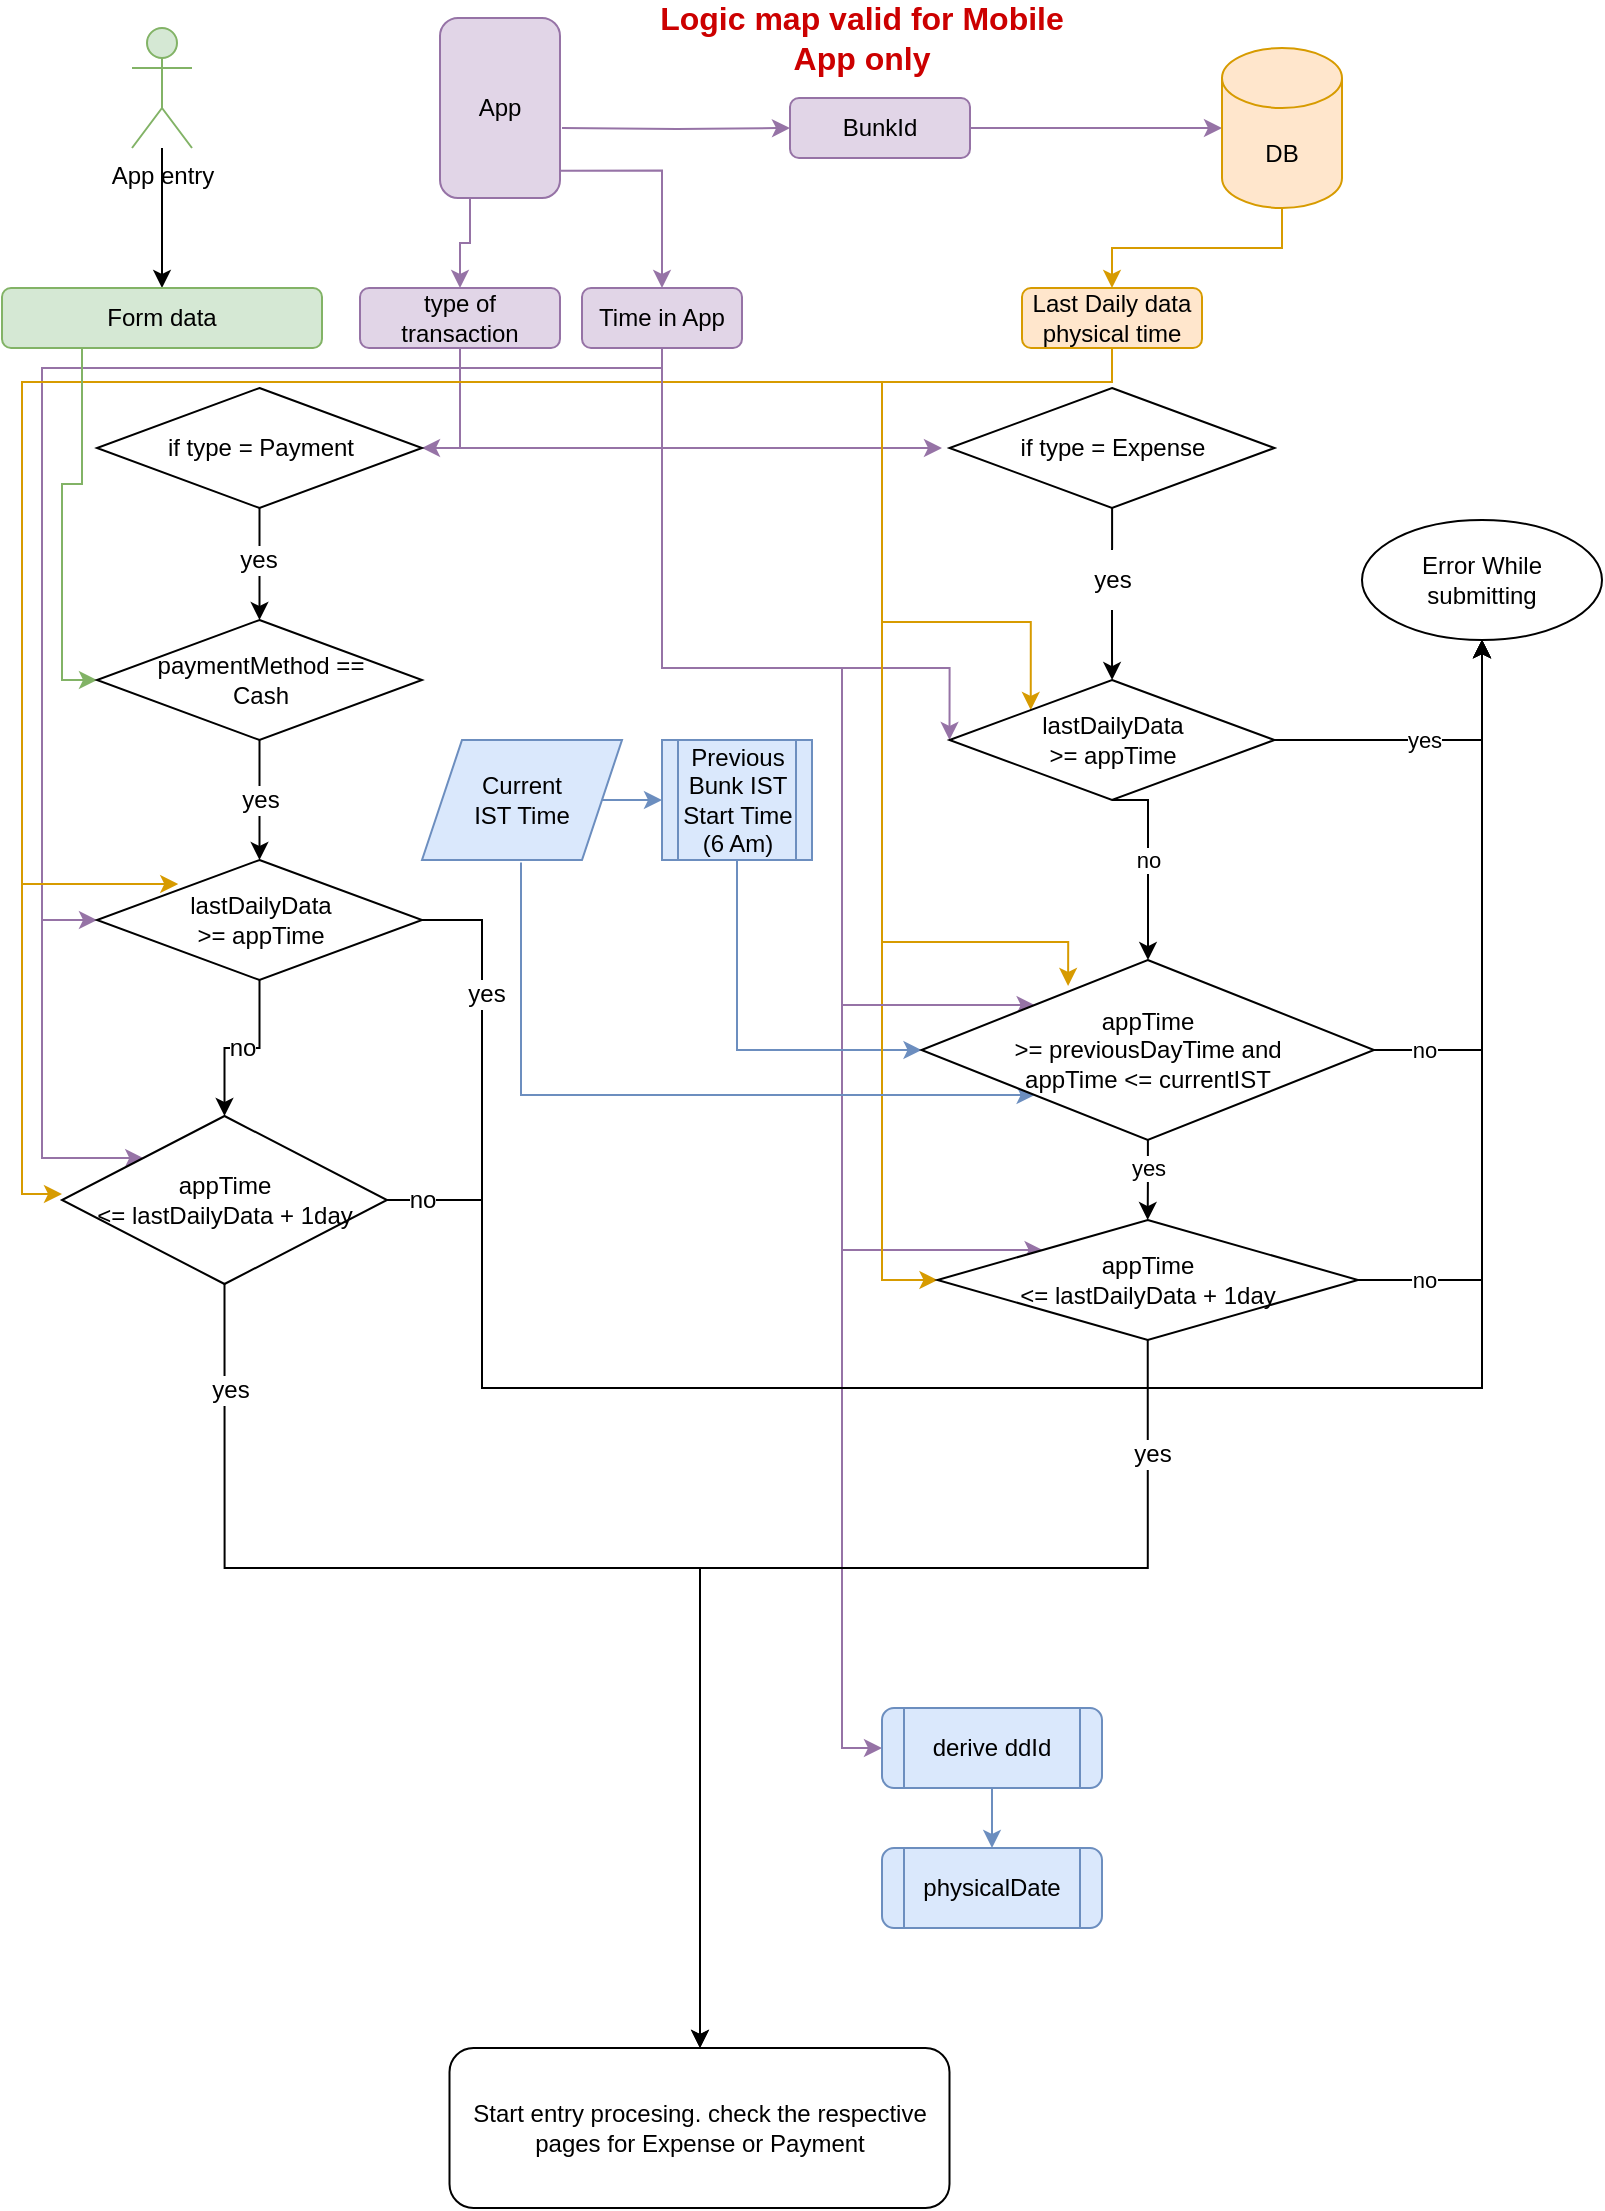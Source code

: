 <mxfile version="20.4.0" type="github" pages="3">
  <diagram id="UFO-86YUctxNthWrrabZ" name="InitialCheck">
    <mxGraphModel dx="1185" dy="650" grid="1" gridSize="10" guides="1" tooltips="1" connect="1" arrows="1" fold="1" page="1" pageScale="1" pageWidth="827" pageHeight="1169" math="0" shadow="0">
      <root>
        <mxCell id="0" />
        <mxCell id="1" parent="0" />
        <mxCell id="bmxlZapzJ7TXoDSQTFu3-45" style="edgeStyle=orthogonalEdgeStyle;rounded=0;orthogonalLoop=1;jettySize=auto;html=1;fillColor=#e1d5e7;strokeColor=#9673a6;" parent="1" source="bmxlZapzJ7TXoDSQTFu3-2" edge="1">
          <mxGeometry relative="1" as="geometry">
            <mxPoint x="490" y="240" as="targetPoint" />
            <Array as="points">
              <mxPoint x="249" y="240" />
            </Array>
          </mxGeometry>
        </mxCell>
        <mxCell id="F_TJFi4LrAJhtxRnxTKd-20" style="edgeStyle=orthogonalEdgeStyle;rounded=0;orthogonalLoop=1;jettySize=auto;html=1;exitX=0.5;exitY=1;exitDx=0;exitDy=0;entryX=1;entryY=0.5;entryDx=0;entryDy=0;fontSize=12;fontColor=#000000;fillColor=#e1d5e7;strokeColor=#9673a6;" edge="1" parent="1" source="bmxlZapzJ7TXoDSQTFu3-2" target="F_TJFi4LrAJhtxRnxTKd-1">
          <mxGeometry relative="1" as="geometry">
            <Array as="points">
              <mxPoint x="249" y="240" />
            </Array>
          </mxGeometry>
        </mxCell>
        <mxCell id="bmxlZapzJ7TXoDSQTFu3-2" value="type of transaction" style="rounded=1;whiteSpace=wrap;html=1;fillColor=#e1d5e7;strokeColor=#9673a6;" parent="1" vertex="1">
          <mxGeometry x="199" y="160" width="100" height="30" as="geometry" />
        </mxCell>
        <mxCell id="bmxlZapzJ7TXoDSQTFu3-29" style="edgeStyle=orthogonalEdgeStyle;rounded=0;orthogonalLoop=1;jettySize=auto;html=1;entryX=0;entryY=0.5;entryDx=0;entryDy=0;fillColor=#e1d5e7;strokeColor=#9673a6;" parent="1" source="bmxlZapzJ7TXoDSQTFu3-3" target="bmxlZapzJ7TXoDSQTFu3-27" edge="1">
          <mxGeometry relative="1" as="geometry">
            <Array as="points">
              <mxPoint x="350" y="350" />
              <mxPoint x="494" y="350" />
            </Array>
          </mxGeometry>
        </mxCell>
        <mxCell id="F_TJFi4LrAJhtxRnxTKd-9" style="edgeStyle=orthogonalEdgeStyle;rounded=0;orthogonalLoop=1;jettySize=auto;html=1;entryX=0;entryY=0;entryDx=0;entryDy=0;fillColor=#e1d5e7;strokeColor=#9673a6;" edge="1" parent="1" source="bmxlZapzJ7TXoDSQTFu3-3" target="bmxlZapzJ7TXoDSQTFu3-48">
          <mxGeometry relative="1" as="geometry">
            <Array as="points">
              <mxPoint x="350" y="350" />
              <mxPoint x="440" y="350" />
              <mxPoint x="440" y="641" />
            </Array>
          </mxGeometry>
        </mxCell>
        <mxCell id="F_TJFi4LrAJhtxRnxTKd-32" style="edgeStyle=orthogonalEdgeStyle;rounded=0;orthogonalLoop=1;jettySize=auto;html=1;exitX=0.5;exitY=1;exitDx=0;exitDy=0;entryX=0;entryY=0.5;entryDx=0;entryDy=0;fontSize=12;fontColor=#000000;fillColor=#e1d5e7;strokeColor=#9673a6;" edge="1" parent="1" source="bmxlZapzJ7TXoDSQTFu3-3" target="F_TJFi4LrAJhtxRnxTKd-22">
          <mxGeometry relative="1" as="geometry">
            <mxPoint x="343" y="190" as="sourcePoint" />
            <mxPoint x="60.5" y="476" as="targetPoint" />
            <Array as="points">
              <mxPoint x="350" y="200" />
              <mxPoint x="40" y="200" />
              <mxPoint x="40" y="476" />
            </Array>
          </mxGeometry>
        </mxCell>
        <mxCell id="F_TJFi4LrAJhtxRnxTKd-37" style="edgeStyle=orthogonalEdgeStyle;rounded=0;orthogonalLoop=1;jettySize=auto;html=1;exitX=0.5;exitY=1;exitDx=0;exitDy=0;entryX=0;entryY=0;entryDx=0;entryDy=0;fontSize=12;fontColor=#000000;fillColor=#e1d5e7;strokeColor=#9673a6;" edge="1" parent="1" source="bmxlZapzJ7TXoDSQTFu3-3" target="F_TJFi4LrAJhtxRnxTKd-33">
          <mxGeometry relative="1" as="geometry">
            <Array as="points">
              <mxPoint x="350" y="200" />
              <mxPoint x="40" y="200" />
              <mxPoint x="40" y="595" />
            </Array>
          </mxGeometry>
        </mxCell>
        <mxCell id="OBjwvw2ulBUh5WhnZQg7-4" style="edgeStyle=orthogonalEdgeStyle;rounded=0;orthogonalLoop=1;jettySize=auto;html=1;entryX=0;entryY=0.5;entryDx=0;entryDy=0;fontSize=12;fontColor=#000000;fillColor=#e1d5e7;strokeColor=#9673a6;" edge="1" parent="1" source="bmxlZapzJ7TXoDSQTFu3-3" target="OBjwvw2ulBUh5WhnZQg7-2">
          <mxGeometry relative="1" as="geometry">
            <Array as="points">
              <mxPoint x="350" y="350" />
              <mxPoint x="440" y="350" />
              <mxPoint x="440" y="890" />
            </Array>
          </mxGeometry>
        </mxCell>
        <mxCell id="bmxlZapzJ7TXoDSQTFu3-3" value="Time in App" style="rounded=1;whiteSpace=wrap;html=1;fillColor=#e1d5e7;strokeColor=#9673a6;" parent="1" vertex="1">
          <mxGeometry x="310" y="160" width="80" height="30" as="geometry" />
        </mxCell>
        <mxCell id="bmxlZapzJ7TXoDSQTFu3-19" style="edgeStyle=orthogonalEdgeStyle;rounded=0;orthogonalLoop=1;jettySize=auto;html=1;exitX=1;exitY=0.5;exitDx=0;exitDy=0;entryX=0;entryY=0.5;entryDx=0;entryDy=0;entryPerimeter=0;fillColor=#e1d5e7;strokeColor=#9673a6;" parent="1" source="bmxlZapzJ7TXoDSQTFu3-4" target="bmxlZapzJ7TXoDSQTFu3-11" edge="1">
          <mxGeometry relative="1" as="geometry">
            <Array as="points">
              <mxPoint x="520" y="80" />
              <mxPoint x="520" y="80" />
            </Array>
          </mxGeometry>
        </mxCell>
        <mxCell id="bmxlZapzJ7TXoDSQTFu3-4" value="BunkId" style="rounded=1;whiteSpace=wrap;html=1;fillColor=#e1d5e7;strokeColor=#9673a6;" parent="1" vertex="1">
          <mxGeometry x="414" y="65" width="90" height="30" as="geometry" />
        </mxCell>
        <mxCell id="bmxlZapzJ7TXoDSQTFu3-35" style="edgeStyle=orthogonalEdgeStyle;rounded=0;orthogonalLoop=1;jettySize=auto;html=1;exitX=0.5;exitY=1;exitDx=0;exitDy=0;entryX=0;entryY=0.5;entryDx=0;entryDy=0;fillColor=#dae8fc;strokeColor=#6c8ebf;" parent="1" source="bmxlZapzJ7TXoDSQTFu3-9" target="bmxlZapzJ7TXoDSQTFu3-33" edge="1">
          <mxGeometry relative="1" as="geometry" />
        </mxCell>
        <mxCell id="bmxlZapzJ7TXoDSQTFu3-9" value="&lt;div&gt;Previous Bunk IST &lt;br&gt;&lt;/div&gt;&lt;div&gt;Start Time &lt;/div&gt;(6 Am)" style="shape=process;whiteSpace=wrap;html=1;backgroundOutline=1;fillColor=#dae8fc;strokeColor=#6c8ebf;" parent="1" vertex="1">
          <mxGeometry x="350" y="386" width="75" height="60" as="geometry" />
        </mxCell>
        <mxCell id="bmxlZapzJ7TXoDSQTFu3-18" style="edgeStyle=orthogonalEdgeStyle;rounded=0;orthogonalLoop=1;jettySize=auto;html=1;exitX=0.5;exitY=1;exitDx=0;exitDy=0;exitPerimeter=0;fillColor=#ffe6cc;strokeColor=#d79b00;" parent="1" source="bmxlZapzJ7TXoDSQTFu3-11" target="bmxlZapzJ7TXoDSQTFu3-17" edge="1">
          <mxGeometry relative="1" as="geometry" />
        </mxCell>
        <mxCell id="bmxlZapzJ7TXoDSQTFu3-11" value="DB" style="shape=cylinder3;whiteSpace=wrap;html=1;boundedLbl=1;backgroundOutline=1;size=15;fillColor=#ffe6cc;strokeColor=#d79b00;" parent="1" vertex="1">
          <mxGeometry x="630" y="40" width="60" height="80" as="geometry" />
        </mxCell>
        <mxCell id="bmxlZapzJ7TXoDSQTFu3-14" style="edgeStyle=orthogonalEdgeStyle;rounded=0;orthogonalLoop=1;jettySize=auto;html=1;entryX=0.5;entryY=0;entryDx=0;entryDy=0;exitX=1;exitY=0.848;exitDx=0;exitDy=0;exitPerimeter=0;fillColor=#e1d5e7;strokeColor=#9673a6;" parent="1" target="bmxlZapzJ7TXoDSQTFu3-3" edge="1" source="bmxlZapzJ7TXoDSQTFu3-23">
          <mxGeometry relative="1" as="geometry">
            <mxPoint x="299" y="110" as="sourcePoint" />
            <Array as="points">
              <mxPoint x="350" y="101" />
            </Array>
          </mxGeometry>
        </mxCell>
        <mxCell id="bmxlZapzJ7TXoDSQTFu3-15" style="edgeStyle=orthogonalEdgeStyle;rounded=0;orthogonalLoop=1;jettySize=auto;html=1;entryX=0.5;entryY=0;entryDx=0;entryDy=0;exitX=0.25;exitY=1;exitDx=0;exitDy=0;fillColor=#e1d5e7;strokeColor=#9673a6;" parent="1" target="bmxlZapzJ7TXoDSQTFu3-2" edge="1" source="bmxlZapzJ7TXoDSQTFu3-23">
          <mxGeometry relative="1" as="geometry">
            <mxPoint x="260" y="140" as="sourcePoint" />
          </mxGeometry>
        </mxCell>
        <mxCell id="bmxlZapzJ7TXoDSQTFu3-22" style="edgeStyle=orthogonalEdgeStyle;rounded=0;orthogonalLoop=1;jettySize=auto;html=1;entryX=0.5;entryY=0;entryDx=0;entryDy=0;" parent="1" source="bmxlZapzJ7TXoDSQTFu3-13" target="bmxlZapzJ7TXoDSQTFu3-20" edge="1">
          <mxGeometry relative="1" as="geometry" />
        </mxCell>
        <mxCell id="bmxlZapzJ7TXoDSQTFu3-13" value="App entry" style="shape=umlActor;verticalLabelPosition=bottom;verticalAlign=top;html=1;outlineConnect=0;fillColor=#d5e8d4;strokeColor=#82b366;" parent="1" vertex="1">
          <mxGeometry x="85" y="30" width="30" height="60" as="geometry" />
        </mxCell>
        <mxCell id="F_TJFi4LrAJhtxRnxTKd-5" style="edgeStyle=orthogonalEdgeStyle;rounded=0;orthogonalLoop=1;jettySize=auto;html=1;entryX=0;entryY=0;entryDx=0;entryDy=0;fillColor=#ffe6cc;strokeColor=#d79b00;" edge="1" parent="1" target="bmxlZapzJ7TXoDSQTFu3-27">
          <mxGeometry relative="1" as="geometry">
            <mxPoint x="575" y="197" as="sourcePoint" />
            <mxPoint x="534.375" y="378" as="targetPoint" />
            <Array as="points">
              <mxPoint x="575" y="207" />
              <mxPoint x="460" y="207" />
              <mxPoint x="460" y="327" />
              <mxPoint x="534" y="327" />
            </Array>
          </mxGeometry>
        </mxCell>
        <mxCell id="F_TJFi4LrAJhtxRnxTKd-6" style="edgeStyle=orthogonalEdgeStyle;rounded=0;orthogonalLoop=1;jettySize=auto;html=1;entryX=0.324;entryY=0.144;entryDx=0;entryDy=0;entryPerimeter=0;fillColor=#ffe6cc;strokeColor=#d79b00;" edge="1" parent="1" target="bmxlZapzJ7TXoDSQTFu3-33">
          <mxGeometry relative="1" as="geometry">
            <mxPoint x="575" y="197" as="sourcePoint" />
            <mxPoint x="553.507" y="515.24" as="targetPoint" />
            <Array as="points">
              <mxPoint x="575" y="207" />
              <mxPoint x="460" y="207" />
              <mxPoint x="460" y="487" />
              <mxPoint x="553" y="487" />
            </Array>
          </mxGeometry>
        </mxCell>
        <mxCell id="F_TJFi4LrAJhtxRnxTKd-27" style="edgeStyle=orthogonalEdgeStyle;rounded=0;orthogonalLoop=1;jettySize=auto;html=1;exitX=0.5;exitY=1;exitDx=0;exitDy=0;entryX=0;entryY=0;entryDx=0;entryDy=0;fontSize=12;fontColor=#000000;fillColor=#ffe6cc;strokeColor=#d79b00;" edge="1" parent="1">
          <mxGeometry relative="1" as="geometry">
            <mxPoint x="575" y="187" as="sourcePoint" />
            <mxPoint x="108.125" y="458" as="targetPoint" />
            <Array as="points">
              <mxPoint x="575" y="207" />
              <mxPoint x="30" y="207" />
              <mxPoint x="30" y="458" />
            </Array>
          </mxGeometry>
        </mxCell>
        <mxCell id="F_TJFi4LrAJhtxRnxTKd-29" style="edgeStyle=orthogonalEdgeStyle;rounded=0;orthogonalLoop=1;jettySize=auto;html=1;exitX=0.5;exitY=1;exitDx=0;exitDy=0;entryX=0;entryY=0.5;entryDx=0;entryDy=0;fontSize=12;fontColor=#000000;fillColor=#ffe6cc;strokeColor=#d79b00;" edge="1" parent="1" target="bmxlZapzJ7TXoDSQTFu3-48">
          <mxGeometry relative="1" as="geometry">
            <mxPoint x="575" y="187" as="sourcePoint" />
            <mxPoint x="487.74" y="653" as="targetPoint" />
            <Array as="points">
              <mxPoint x="575" y="207" />
              <mxPoint x="460" y="207" />
              <mxPoint x="460" y="656" />
            </Array>
          </mxGeometry>
        </mxCell>
        <mxCell id="F_TJFi4LrAJhtxRnxTKd-36" style="edgeStyle=orthogonalEdgeStyle;rounded=0;orthogonalLoop=1;jettySize=auto;html=1;exitX=0.5;exitY=1;exitDx=0;exitDy=0;entryX=0;entryY=0.5;entryDx=0;entryDy=0;fontSize=12;fontColor=#000000;fillColor=#ffe6cc;strokeColor=#d79b00;" edge="1" parent="1">
          <mxGeometry relative="1" as="geometry">
            <mxPoint x="575" y="187" as="sourcePoint" />
            <mxPoint x="50" y="613" as="targetPoint" />
            <Array as="points">
              <mxPoint x="575" y="207" />
              <mxPoint x="30" y="207" />
              <mxPoint x="30" y="613" />
            </Array>
          </mxGeometry>
        </mxCell>
        <mxCell id="bmxlZapzJ7TXoDSQTFu3-17" value="Last Daily data physical time" style="rounded=1;whiteSpace=wrap;html=1;fillColor=#ffe6cc;strokeColor=#d79b00;" parent="1" vertex="1">
          <mxGeometry x="530" y="160" width="90" height="30" as="geometry" />
        </mxCell>
        <mxCell id="F_TJFi4LrAJhtxRnxTKd-21" style="edgeStyle=orthogonalEdgeStyle;rounded=0;orthogonalLoop=1;jettySize=auto;html=1;exitX=0.25;exitY=1;exitDx=0;exitDy=0;entryX=0;entryY=0.5;entryDx=0;entryDy=0;fontSize=12;fontColor=#000000;fillColor=#d5e8d4;strokeColor=#82b366;" edge="1" parent="1" source="bmxlZapzJ7TXoDSQTFu3-20" target="F_TJFi4LrAJhtxRnxTKd-12">
          <mxGeometry relative="1" as="geometry">
            <Array as="points">
              <mxPoint x="60" y="258" />
              <mxPoint x="50" y="258" />
              <mxPoint x="50" y="356" />
            </Array>
          </mxGeometry>
        </mxCell>
        <mxCell id="bmxlZapzJ7TXoDSQTFu3-20" value="Form data" style="rounded=1;whiteSpace=wrap;html=1;fillColor=#d5e8d4;strokeColor=#82b366;" parent="1" vertex="1">
          <mxGeometry x="20" y="160" width="160" height="30" as="geometry" />
        </mxCell>
        <mxCell id="TkvYP2peQcR-6whvLEMk-2" style="edgeStyle=orthogonalEdgeStyle;rounded=0;orthogonalLoop=1;jettySize=auto;html=1;fontSize=12;fontColor=#000000;fillColor=#e1d5e7;strokeColor=#9673a6;" edge="1" parent="1" target="bmxlZapzJ7TXoDSQTFu3-4">
          <mxGeometry relative="1" as="geometry">
            <mxPoint x="300" y="80" as="sourcePoint" />
          </mxGeometry>
        </mxCell>
        <mxCell id="bmxlZapzJ7TXoDSQTFu3-23" value="App" style="rounded=1;whiteSpace=wrap;html=1;fillColor=#e1d5e7;strokeColor=#9673a6;" parent="1" vertex="1">
          <mxGeometry x="239" y="25" width="60" height="90" as="geometry" />
        </mxCell>
        <mxCell id="bmxlZapzJ7TXoDSQTFu3-24" value="&lt;div&gt;Error While &lt;br&gt;&lt;/div&gt;&lt;div&gt;submitting&lt;/div&gt;" style="ellipse;whiteSpace=wrap;html=1;" parent="1" vertex="1">
          <mxGeometry x="700" y="276" width="120" height="60" as="geometry" />
        </mxCell>
        <mxCell id="bmxlZapzJ7TXoDSQTFu3-26" style="edgeStyle=orthogonalEdgeStyle;rounded=0;orthogonalLoop=1;jettySize=auto;html=1;entryX=0;entryY=0.5;entryDx=0;entryDy=0;exitX=1;exitY=0.5;exitDx=0;exitDy=0;fillColor=#dae8fc;strokeColor=#6c8ebf;" parent="1" source="bmxlZapzJ7TXoDSQTFu3-25" target="bmxlZapzJ7TXoDSQTFu3-9" edge="1">
          <mxGeometry relative="1" as="geometry">
            <mxPoint x="320" y="416" as="sourcePoint" />
          </mxGeometry>
        </mxCell>
        <mxCell id="bmxlZapzJ7TXoDSQTFu3-38" style="edgeStyle=orthogonalEdgeStyle;rounded=0;orthogonalLoop=1;jettySize=auto;html=1;exitX=0.495;exitY=1.021;exitDx=0;exitDy=0;entryX=0;entryY=1;entryDx=0;entryDy=0;exitPerimeter=0;fillColor=#dae8fc;strokeColor=#6c8ebf;" parent="1" source="bmxlZapzJ7TXoDSQTFu3-25" target="bmxlZapzJ7TXoDSQTFu3-33" edge="1">
          <mxGeometry relative="1" as="geometry">
            <Array as="points">
              <mxPoint x="280" y="564" />
            </Array>
            <mxPoint x="280" y="446" as="sourcePoint" />
          </mxGeometry>
        </mxCell>
        <mxCell id="bmxlZapzJ7TXoDSQTFu3-25" value="Current &lt;br&gt;IST Time" style="shape=parallelogram;perimeter=parallelogramPerimeter;whiteSpace=wrap;html=1;fixedSize=1;fillColor=#dae8fc;strokeColor=#6c8ebf;" parent="1" vertex="1">
          <mxGeometry x="230" y="386" width="100" height="60" as="geometry" />
        </mxCell>
        <mxCell id="bmxlZapzJ7TXoDSQTFu3-30" style="edgeStyle=orthogonalEdgeStyle;rounded=0;orthogonalLoop=1;jettySize=auto;html=1;entryX=0.5;entryY=1;entryDx=0;entryDy=0;exitX=1;exitY=0.5;exitDx=0;exitDy=0;" parent="1" source="bmxlZapzJ7TXoDSQTFu3-27" edge="1" target="bmxlZapzJ7TXoDSQTFu3-24">
          <mxGeometry relative="1" as="geometry">
            <mxPoint x="760" y="346" as="targetPoint" />
          </mxGeometry>
        </mxCell>
        <mxCell id="bmxlZapzJ7TXoDSQTFu3-31" value="yes" style="edgeLabel;html=1;align=center;verticalAlign=middle;resizable=0;points=[];" parent="bmxlZapzJ7TXoDSQTFu3-30" vertex="1" connectable="0">
          <mxGeometry x="-0.716" y="-2" relative="1" as="geometry">
            <mxPoint x="52" y="-2" as="offset" />
          </mxGeometry>
        </mxCell>
        <mxCell id="bmxlZapzJ7TXoDSQTFu3-34" value="" style="edgeStyle=orthogonalEdgeStyle;rounded=0;orthogonalLoop=1;jettySize=auto;html=1;exitX=0.5;exitY=1;exitDx=0;exitDy=0;" parent="1" source="bmxlZapzJ7TXoDSQTFu3-27" target="bmxlZapzJ7TXoDSQTFu3-33" edge="1">
          <mxGeometry relative="1" as="geometry">
            <Array as="points">
              <mxPoint x="593" y="416" />
            </Array>
          </mxGeometry>
        </mxCell>
        <mxCell id="bmxlZapzJ7TXoDSQTFu3-50" value="no" style="edgeLabel;html=1;align=center;verticalAlign=middle;resizable=0;points=[];" parent="bmxlZapzJ7TXoDSQTFu3-34" vertex="1" connectable="0">
          <mxGeometry x="-0.366" relative="1" as="geometry">
            <mxPoint y="17" as="offset" />
          </mxGeometry>
        </mxCell>
        <mxCell id="bmxlZapzJ7TXoDSQTFu3-27" value="lastDailyData &lt;br&gt;&amp;gt;= appTime" style="rhombus;whiteSpace=wrap;html=1;" parent="1" vertex="1">
          <mxGeometry x="493.75" y="356" width="162.5" height="60" as="geometry" />
        </mxCell>
        <mxCell id="bmxlZapzJ7TXoDSQTFu3-37" style="edgeStyle=orthogonalEdgeStyle;rounded=0;orthogonalLoop=1;jettySize=auto;html=1;exitX=0.5;exitY=1;exitDx=0;exitDy=0;entryX=0;entryY=0;entryDx=0;entryDy=0;fillColor=#e1d5e7;strokeColor=#9673a6;" parent="1" target="bmxlZapzJ7TXoDSQTFu3-33" edge="1" source="bmxlZapzJ7TXoDSQTFu3-3">
          <mxGeometry relative="1" as="geometry">
            <mxPoint x="460" y="386" as="sourcePoint" />
            <Array as="points">
              <mxPoint x="350" y="350" />
              <mxPoint x="440" y="350" />
              <mxPoint x="440" y="518" />
            </Array>
          </mxGeometry>
        </mxCell>
        <mxCell id="bmxlZapzJ7TXoDSQTFu3-39" style="edgeStyle=orthogonalEdgeStyle;rounded=0;orthogonalLoop=1;jettySize=auto;html=1;exitX=1;exitY=0.5;exitDx=0;exitDy=0;entryX=0.5;entryY=1;entryDx=0;entryDy=0;" parent="1" source="bmxlZapzJ7TXoDSQTFu3-33" edge="1" target="bmxlZapzJ7TXoDSQTFu3-24">
          <mxGeometry relative="1" as="geometry">
            <mxPoint x="760" y="386" as="targetPoint" />
          </mxGeometry>
        </mxCell>
        <mxCell id="bmxlZapzJ7TXoDSQTFu3-40" value="no" style="edgeLabel;html=1;align=center;verticalAlign=middle;resizable=0;points=[];" parent="bmxlZapzJ7TXoDSQTFu3-39" vertex="1" connectable="0">
          <mxGeometry x="-0.672" y="1" relative="1" as="geometry">
            <mxPoint x="-18" y="1" as="offset" />
          </mxGeometry>
        </mxCell>
        <mxCell id="bmxlZapzJ7TXoDSQTFu3-49" value="yes" style="edgeStyle=orthogonalEdgeStyle;rounded=0;orthogonalLoop=1;jettySize=auto;html=1;" parent="1" source="bmxlZapzJ7TXoDSQTFu3-33" target="bmxlZapzJ7TXoDSQTFu3-48" edge="1">
          <mxGeometry x="-0.301" relative="1" as="geometry">
            <mxPoint as="offset" />
          </mxGeometry>
        </mxCell>
        <mxCell id="bmxlZapzJ7TXoDSQTFu3-33" value="appTime&lt;br&gt;&amp;gt;= previousDayTime and &lt;br&gt;appTime &amp;lt;= currentIST " style="rhombus;whiteSpace=wrap;html=1;" parent="1" vertex="1">
          <mxGeometry x="479.75" y="496" width="226.25" height="90" as="geometry" />
        </mxCell>
        <mxCell id="bmxlZapzJ7TXoDSQTFu3-46" value="" style="edgeStyle=orthogonalEdgeStyle;rounded=0;orthogonalLoop=1;jettySize=auto;html=1;startArrow=none;" parent="1" source="bmxlZapzJ7TXoDSQTFu3-47" target="bmxlZapzJ7TXoDSQTFu3-27" edge="1">
          <mxGeometry relative="1" as="geometry">
            <mxPoint x="575.1" y="335.963" as="sourcePoint" />
          </mxGeometry>
        </mxCell>
        <mxCell id="bmxlZapzJ7TXoDSQTFu3-42" value="if type = Expense" style="rhombus;whiteSpace=wrap;html=1;" parent="1" vertex="1">
          <mxGeometry x="493.75" y="210" width="162.5" height="60" as="geometry" />
        </mxCell>
        <mxCell id="bmxlZapzJ7TXoDSQTFu3-51" style="edgeStyle=orthogonalEdgeStyle;rounded=0;orthogonalLoop=1;jettySize=auto;html=1;exitX=1;exitY=0.5;exitDx=0;exitDy=0;entryX=0.5;entryY=1;entryDx=0;entryDy=0;" parent="1" source="bmxlZapzJ7TXoDSQTFu3-48" edge="1" target="bmxlZapzJ7TXoDSQTFu3-24">
          <mxGeometry relative="1" as="geometry">
            <mxPoint x="760" y="340" as="targetPoint" />
          </mxGeometry>
        </mxCell>
        <mxCell id="bmxlZapzJ7TXoDSQTFu3-52" value="no" style="edgeLabel;html=1;align=center;verticalAlign=middle;resizable=0;points=[];" parent="bmxlZapzJ7TXoDSQTFu3-51" vertex="1" connectable="0">
          <mxGeometry x="-0.744" relative="1" as="geometry">
            <mxPoint x="-16" as="offset" />
          </mxGeometry>
        </mxCell>
        <mxCell id="F_TJFi4LrAJhtxRnxTKd-40" style="edgeStyle=orthogonalEdgeStyle;rounded=0;orthogonalLoop=1;jettySize=auto;html=1;exitX=0.5;exitY=1;exitDx=0;exitDy=0;fontSize=12;fontColor=#000000;" edge="1" parent="1" source="bmxlZapzJ7TXoDSQTFu3-48" target="F_TJFi4LrAJhtxRnxTKd-38">
          <mxGeometry relative="1" as="geometry">
            <Array as="points">
              <mxPoint x="593" y="800" />
              <mxPoint x="369" y="800" />
            </Array>
          </mxGeometry>
        </mxCell>
        <mxCell id="F_TJFi4LrAJhtxRnxTKd-42" value="yes" style="edgeLabel;html=1;align=center;verticalAlign=middle;resizable=0;points=[];fontSize=12;fontColor=#000000;" vertex="1" connectable="0" parent="F_TJFi4LrAJhtxRnxTKd-40">
          <mxGeometry x="-0.803" y="2" relative="1" as="geometry">
            <mxPoint as="offset" />
          </mxGeometry>
        </mxCell>
        <mxCell id="bmxlZapzJ7TXoDSQTFu3-48" value="appTime &lt;br&gt;&amp;lt;= lastDailyData + 1day" style="rhombus;whiteSpace=wrap;html=1;" parent="1" vertex="1">
          <mxGeometry x="487.74" y="626" width="210.26" height="60" as="geometry" />
        </mxCell>
        <mxCell id="F_TJFi4LrAJhtxRnxTKd-13" value="" style="edgeStyle=orthogonalEdgeStyle;rounded=0;orthogonalLoop=1;jettySize=auto;html=1;fontSize=16;fontColor=#CC0000;" edge="1" parent="1" source="F_TJFi4LrAJhtxRnxTKd-1" target="F_TJFi4LrAJhtxRnxTKd-12">
          <mxGeometry relative="1" as="geometry" />
        </mxCell>
        <mxCell id="F_TJFi4LrAJhtxRnxTKd-17" value="yes" style="edgeLabel;html=1;align=center;verticalAlign=middle;resizable=0;points=[];fontSize=12;fontColor=#000000;" vertex="1" connectable="0" parent="F_TJFi4LrAJhtxRnxTKd-13">
          <mxGeometry x="-0.127" y="-1" relative="1" as="geometry">
            <mxPoint y="1" as="offset" />
          </mxGeometry>
        </mxCell>
        <mxCell id="F_TJFi4LrAJhtxRnxTKd-1" value="if type = Payment" style="rhombus;whiteSpace=wrap;html=1;" vertex="1" parent="1">
          <mxGeometry x="67.5" y="210" width="162.5" height="60" as="geometry" />
        </mxCell>
        <mxCell id="bmxlZapzJ7TXoDSQTFu3-47" value="yes" style="text;html=1;align=center;verticalAlign=middle;resizable=0;points=[];autosize=1;strokeColor=none;fillColor=none;" parent="1" vertex="1">
          <mxGeometry x="555" y="291" width="40" height="30" as="geometry" />
        </mxCell>
        <mxCell id="F_TJFi4LrAJhtxRnxTKd-4" value="" style="edgeStyle=orthogonalEdgeStyle;rounded=0;orthogonalLoop=1;jettySize=auto;html=1;endArrow=none;" edge="1" parent="1" source="bmxlZapzJ7TXoDSQTFu3-42" target="bmxlZapzJ7TXoDSQTFu3-47">
          <mxGeometry relative="1" as="geometry">
            <mxPoint x="575" y="270" as="sourcePoint" />
            <mxPoint x="575" y="356" as="targetPoint" />
          </mxGeometry>
        </mxCell>
        <mxCell id="F_TJFi4LrAJhtxRnxTKd-11" value="&lt;font style=&quot;font-size: 16px;&quot; color=&quot;#CC0000&quot;&gt;&lt;b&gt;Logic map valid for Mobile App only&lt;/b&gt;&lt;/font&gt;" style="text;html=1;strokeColor=none;fillColor=none;align=center;verticalAlign=middle;whiteSpace=wrap;rounded=0;" vertex="1" parent="1">
          <mxGeometry x="340" y="20" width="220" height="30" as="geometry" />
        </mxCell>
        <mxCell id="F_TJFi4LrAJhtxRnxTKd-23" value="yes" style="edgeStyle=orthogonalEdgeStyle;rounded=0;orthogonalLoop=1;jettySize=auto;html=1;fontSize=12;fontColor=#000000;" edge="1" parent="1" source="F_TJFi4LrAJhtxRnxTKd-12" target="F_TJFi4LrAJhtxRnxTKd-22">
          <mxGeometry relative="1" as="geometry" />
        </mxCell>
        <mxCell id="F_TJFi4LrAJhtxRnxTKd-12" value="paymentMethod == &lt;br&gt;Cash" style="rhombus;whiteSpace=wrap;html=1;" vertex="1" parent="1">
          <mxGeometry x="67.5" y="326" width="162.5" height="60" as="geometry" />
        </mxCell>
        <mxCell id="F_TJFi4LrAJhtxRnxTKd-30" style="edgeStyle=orthogonalEdgeStyle;rounded=0;orthogonalLoop=1;jettySize=auto;html=1;exitX=1;exitY=0.5;exitDx=0;exitDy=0;entryX=0.5;entryY=1;entryDx=0;entryDy=0;fontSize=12;fontColor=#000000;" edge="1" parent="1" source="F_TJFi4LrAJhtxRnxTKd-22" target="bmxlZapzJ7TXoDSQTFu3-24">
          <mxGeometry relative="1" as="geometry">
            <Array as="points">
              <mxPoint x="260" y="476" />
              <mxPoint x="260" y="710" />
              <mxPoint x="760" y="710" />
            </Array>
          </mxGeometry>
        </mxCell>
        <mxCell id="F_TJFi4LrAJhtxRnxTKd-31" value="yes" style="edgeLabel;html=1;align=center;verticalAlign=middle;resizable=0;points=[];fontSize=12;fontColor=#000000;" vertex="1" connectable="0" parent="F_TJFi4LrAJhtxRnxTKd-30">
          <mxGeometry x="-0.883" y="2" relative="1" as="geometry">
            <mxPoint as="offset" />
          </mxGeometry>
        </mxCell>
        <mxCell id="F_TJFi4LrAJhtxRnxTKd-34" value="no" style="edgeStyle=orthogonalEdgeStyle;rounded=0;orthogonalLoop=1;jettySize=auto;html=1;fontSize=12;fontColor=#000000;" edge="1" parent="1" source="F_TJFi4LrAJhtxRnxTKd-22" target="F_TJFi4LrAJhtxRnxTKd-33">
          <mxGeometry relative="1" as="geometry" />
        </mxCell>
        <mxCell id="F_TJFi4LrAJhtxRnxTKd-22" value="lastDailyData &lt;br&gt;&amp;gt;= appTime" style="rhombus;whiteSpace=wrap;html=1;" vertex="1" parent="1">
          <mxGeometry x="67.5" y="446" width="162.5" height="60" as="geometry" />
        </mxCell>
        <mxCell id="F_TJFi4LrAJhtxRnxTKd-35" value="no" style="edgeStyle=orthogonalEdgeStyle;rounded=0;orthogonalLoop=1;jettySize=auto;html=1;entryX=0.5;entryY=1;entryDx=0;entryDy=0;fontSize=12;fontColor=#000000;exitX=1;exitY=0.5;exitDx=0;exitDy=0;" edge="1" parent="1" source="F_TJFi4LrAJhtxRnxTKd-33">
          <mxGeometry x="-0.966" relative="1" as="geometry">
            <mxPoint x="212.5" y="616" as="sourcePoint" />
            <mxPoint x="760" y="336" as="targetPoint" />
            <Array as="points">
              <mxPoint x="260" y="616" />
              <mxPoint x="260" y="710" />
              <mxPoint x="760" y="710" />
            </Array>
            <mxPoint as="offset" />
          </mxGeometry>
        </mxCell>
        <mxCell id="F_TJFi4LrAJhtxRnxTKd-39" style="edgeStyle=orthogonalEdgeStyle;rounded=0;orthogonalLoop=1;jettySize=auto;html=1;exitX=0.5;exitY=1;exitDx=0;exitDy=0;fontSize=12;fontColor=#000000;" edge="1" parent="1" source="F_TJFi4LrAJhtxRnxTKd-33" target="F_TJFi4LrAJhtxRnxTKd-38">
          <mxGeometry relative="1" as="geometry">
            <Array as="points">
              <mxPoint x="131" y="800" />
              <mxPoint x="369" y="800" />
            </Array>
          </mxGeometry>
        </mxCell>
        <mxCell id="F_TJFi4LrAJhtxRnxTKd-41" value="yes" style="edgeLabel;html=1;align=center;verticalAlign=middle;resizable=0;points=[];fontSize=12;fontColor=#000000;" vertex="1" connectable="0" parent="F_TJFi4LrAJhtxRnxTKd-39">
          <mxGeometry x="-0.829" y="2" relative="1" as="geometry">
            <mxPoint as="offset" />
          </mxGeometry>
        </mxCell>
        <mxCell id="F_TJFi4LrAJhtxRnxTKd-33" value="appTime &lt;br&gt;&amp;lt;= lastDailyData + 1day" style="rhombus;whiteSpace=wrap;html=1;" vertex="1" parent="1">
          <mxGeometry x="50" y="574" width="162.5" height="84" as="geometry" />
        </mxCell>
        <mxCell id="F_TJFi4LrAJhtxRnxTKd-38" value="Start entry procesing. check the respective pages for Expense or Payment" style="rounded=1;whiteSpace=wrap;html=1;fontSize=12;fontColor=#000000;" vertex="1" parent="1">
          <mxGeometry x="243.75" y="1040" width="250" height="80" as="geometry" />
        </mxCell>
        <mxCell id="OBjwvw2ulBUh5WhnZQg7-1" value="" style="edgeStyle=orthogonalEdgeStyle;rounded=0;orthogonalLoop=1;jettySize=auto;html=1;fontSize=12;fontColor=#000000;fillColor=#dae8fc;strokeColor=#6c8ebf;" edge="1" parent="1" source="OBjwvw2ulBUh5WhnZQg7-2" target="OBjwvw2ulBUh5WhnZQg7-3">
          <mxGeometry relative="1" as="geometry" />
        </mxCell>
        <mxCell id="OBjwvw2ulBUh5WhnZQg7-2" value="derive ddId" style="shape=process;whiteSpace=wrap;html=1;backgroundOutline=1;fillColor=#dae8fc;strokeColor=#6c8ebf;rounded=1;" vertex="1" parent="1">
          <mxGeometry x="460" y="870" width="110" height="40" as="geometry" />
        </mxCell>
        <mxCell id="OBjwvw2ulBUh5WhnZQg7-3" value="physicalDate" style="shape=process;whiteSpace=wrap;html=1;backgroundOutline=1;fillColor=#dae8fc;strokeColor=#6c8ebf;rounded=1;" vertex="1" parent="1">
          <mxGeometry x="460" y="940" width="110" height="40" as="geometry" />
        </mxCell>
      </root>
    </mxGraphModel>
  </diagram>
  <diagram id="uxflnWjWGR5eURn50vJW" name="Type == Expense">
    <mxGraphModel dx="981" dy="538" grid="1" gridSize="10" guides="1" tooltips="1" connect="1" arrows="1" fold="1" page="1" pageScale="1" pageWidth="827" pageHeight="1169" math="0" shadow="0">
      <root>
        <mxCell id="0" />
        <mxCell id="1" parent="0" />
        <mxCell id="Zhvy3vGY6magkcSa3c1I-1" value="type of transaction" style="rounded=1;whiteSpace=wrap;html=1;fillColor=#e1d5e7;strokeColor=#9673a6;" vertex="1" parent="1">
          <mxGeometry x="204" y="140" width="100" height="30" as="geometry" />
        </mxCell>
        <mxCell id="Zhvy3vGY6magkcSa3c1I-2" value="Time in App" style="rounded=1;whiteSpace=wrap;html=1;fillColor=#e1d5e7;strokeColor=#9673a6;" vertex="1" parent="1">
          <mxGeometry x="325" y="140" width="80" height="30" as="geometry" />
        </mxCell>
        <mxCell id="Zhvy3vGY6magkcSa3c1I-3" style="edgeStyle=orthogonalEdgeStyle;rounded=0;orthogonalLoop=1;jettySize=auto;html=1;exitX=1;exitY=0.5;exitDx=0;exitDy=0;entryX=0;entryY=0.5;entryDx=0;entryDy=0;entryPerimeter=0;fillColor=#e1d5e7;strokeColor=#9673a6;" edge="1" parent="1" source="Zhvy3vGY6magkcSa3c1I-4" target="Zhvy3vGY6magkcSa3c1I-6">
          <mxGeometry relative="1" as="geometry">
            <Array as="points">
              <mxPoint x="580" y="93" />
              <mxPoint x="580" y="93" />
            </Array>
          </mxGeometry>
        </mxCell>
        <mxCell id="lTfcYLjkg4FXEiwKvqYn-3" style="edgeStyle=orthogonalEdgeStyle;rounded=0;orthogonalLoop=1;jettySize=auto;html=1;exitX=0.5;exitY=1;exitDx=0;exitDy=0;entryX=0.204;entryY=-0.025;entryDx=0;entryDy=0;fontSize=12;fontColor=#000000;fillColor=#e1d5e7;strokeColor=#9673a6;entryPerimeter=0;" edge="1" parent="1" source="Zhvy3vGY6magkcSa3c1I-4" target="lTfcYLjkg4FXEiwKvqYn-2">
          <mxGeometry relative="1" as="geometry">
            <Array as="points">
              <mxPoint x="450" y="120" />
              <mxPoint x="620" y="120" />
            </Array>
          </mxGeometry>
        </mxCell>
        <mxCell id="Zhvy3vGY6magkcSa3c1I-4" value="BunkId" style="rounded=1;whiteSpace=wrap;html=1;fillColor=#e1d5e7;strokeColor=#9673a6;" vertex="1" parent="1">
          <mxGeometry x="405" y="78" width="90" height="30" as="geometry" />
        </mxCell>
        <mxCell id="Zhvy3vGY6magkcSa3c1I-5" style="edgeStyle=orthogonalEdgeStyle;rounded=0;orthogonalLoop=1;jettySize=auto;html=1;exitX=0.5;exitY=1;exitDx=0;exitDy=0;exitPerimeter=0;fillColor=#ffe6cc;strokeColor=#d79b00;" edge="1" parent="1" source="Zhvy3vGY6magkcSa3c1I-6" target="Zhvy3vGY6magkcSa3c1I-11">
          <mxGeometry relative="1" as="geometry">
            <Array as="points">
              <mxPoint x="770" y="295" />
            </Array>
          </mxGeometry>
        </mxCell>
        <mxCell id="eDN5GsJuGfiF-8q_PPB_-10" style="edgeStyle=orthogonalEdgeStyle;rounded=0;orthogonalLoop=1;jettySize=auto;html=1;exitX=0.5;exitY=1;exitDx=0;exitDy=0;exitPerimeter=0;entryX=0.75;entryY=0;entryDx=0;entryDy=0;fontSize=12;fontColor=#000000;fillColor=#ffe6cc;strokeColor=#d79b00;" edge="1" parent="1" source="Zhvy3vGY6magkcSa3c1I-6" target="eDN5GsJuGfiF-8q_PPB_-9">
          <mxGeometry relative="1" as="geometry">
            <mxPoint x="664" y="133" as="sourcePoint" />
            <mxPoint x="436" y="270" as="targetPoint" />
            <Array as="points">
              <mxPoint x="770" y="250" />
              <mxPoint x="432" y="250" />
            </Array>
          </mxGeometry>
        </mxCell>
        <mxCell id="lTfcYLjkg4FXEiwKvqYn-4" style="edgeStyle=orthogonalEdgeStyle;rounded=0;orthogonalLoop=1;jettySize=auto;html=1;exitX=0;exitY=0;exitDx=0;exitDy=52.5;exitPerimeter=0;fontSize=12;fontColor=#000000;fillColor=#ffe6cc;strokeColor=#d79b00;" edge="1" parent="1" source="Zhvy3vGY6magkcSa3c1I-6" target="lTfcYLjkg4FXEiwKvqYn-2">
          <mxGeometry relative="1" as="geometry" />
        </mxCell>
        <mxCell id="Zhvy3vGY6magkcSa3c1I-6" value="DB" style="shape=cylinder3;whiteSpace=wrap;html=1;boundedLbl=1;backgroundOutline=1;size=15;fillColor=#ffe6cc;strokeColor=#d79b00;" vertex="1" parent="1">
          <mxGeometry x="740" y="53" width="60" height="80" as="geometry" />
        </mxCell>
        <mxCell id="Zhvy3vGY6magkcSa3c1I-7" style="edgeStyle=orthogonalEdgeStyle;rounded=0;orthogonalLoop=1;jettySize=auto;html=1;entryX=0.5;entryY=0;entryDx=0;entryDy=0;exitX=1;exitY=0.848;exitDx=0;exitDy=0;exitPerimeter=0;fillColor=#e1d5e7;strokeColor=#9673a6;" edge="1" parent="1" source="Zhvy3vGY6magkcSa3c1I-14" target="Zhvy3vGY6magkcSa3c1I-2">
          <mxGeometry relative="1" as="geometry">
            <mxPoint x="299" y="110" as="sourcePoint" />
            <Array as="points">
              <mxPoint x="365" y="101" />
            </Array>
          </mxGeometry>
        </mxCell>
        <mxCell id="Zhvy3vGY6magkcSa3c1I-8" style="edgeStyle=orthogonalEdgeStyle;rounded=0;orthogonalLoop=1;jettySize=auto;html=1;entryX=0.5;entryY=0;entryDx=0;entryDy=0;exitX=0.25;exitY=1;exitDx=0;exitDy=0;fillColor=#e1d5e7;strokeColor=#9673a6;" edge="1" parent="1" source="Zhvy3vGY6magkcSa3c1I-14" target="Zhvy3vGY6magkcSa3c1I-1">
          <mxGeometry relative="1" as="geometry">
            <mxPoint x="260" y="140" as="sourcePoint" />
          </mxGeometry>
        </mxCell>
        <mxCell id="Zhvy3vGY6magkcSa3c1I-9" style="edgeStyle=orthogonalEdgeStyle;rounded=0;orthogonalLoop=1;jettySize=auto;html=1;entryX=0.5;entryY=0;entryDx=0;entryDy=0;" edge="1" parent="1" source="Zhvy3vGY6magkcSa3c1I-10" target="Zhvy3vGY6magkcSa3c1I-12">
          <mxGeometry relative="1" as="geometry" />
        </mxCell>
        <mxCell id="Zhvy3vGY6magkcSa3c1I-10" value="App entry" style="shape=umlActor;verticalLabelPosition=bottom;verticalAlign=top;html=1;outlineConnect=0;fillColor=#d5e8d4;strokeColor=#82b366;" vertex="1" parent="1">
          <mxGeometry x="85" y="30" width="30" height="60" as="geometry" />
        </mxCell>
        <mxCell id="Zhvy3vGY6magkcSa3c1I-11" value="Last Daily data physical time" style="rounded=1;whiteSpace=wrap;html=1;fillColor=#ffe6cc;strokeColor=#d79b00;" vertex="1" parent="1">
          <mxGeometry x="612" y="280" width="90" height="30" as="geometry" />
        </mxCell>
        <mxCell id="eDN5GsJuGfiF-8q_PPB_-2" value="" style="edgeStyle=orthogonalEdgeStyle;rounded=0;orthogonalLoop=1;jettySize=auto;html=1;fontSize=12;fontColor=#000000;entryX=0;entryY=0.5;entryDx=0;entryDy=0;fillColor=#d5e8d4;strokeColor=#82b366;" edge="1" parent="1" source="Zhvy3vGY6magkcSa3c1I-12" target="eDN5GsJuGfiF-8q_PPB_-1">
          <mxGeometry relative="1" as="geometry" />
        </mxCell>
        <mxCell id="eDN5GsJuGfiF-8q_PPB_-4" style="edgeStyle=orthogonalEdgeStyle;rounded=0;orthogonalLoop=1;jettySize=auto;html=1;exitX=0.5;exitY=1;exitDx=0;exitDy=0;entryX=0;entryY=0.5;entryDx=0;entryDy=0;fontSize=12;fontColor=#000000;fillColor=#d5e8d4;strokeColor=#82b366;" edge="1" parent="1" source="Zhvy3vGY6magkcSa3c1I-12" target="eDN5GsJuGfiF-8q_PPB_-3">
          <mxGeometry relative="1" as="geometry" />
        </mxCell>
        <mxCell id="eDN5GsJuGfiF-8q_PPB_-7" style="edgeStyle=orthogonalEdgeStyle;rounded=0;orthogonalLoop=1;jettySize=auto;html=1;exitX=0.5;exitY=1;exitDx=0;exitDy=0;entryX=0;entryY=0.5;entryDx=0;entryDy=0;fontSize=12;fontColor=#000000;fillColor=#d5e8d4;strokeColor=#82b366;" edge="1" parent="1" source="Zhvy3vGY6magkcSa3c1I-12" target="eDN5GsJuGfiF-8q_PPB_-5">
          <mxGeometry relative="1" as="geometry" />
        </mxCell>
        <mxCell id="DqS0wvkwuURaw-F4qPDE-9" style="edgeStyle=orthogonalEdgeStyle;rounded=0;orthogonalLoop=1;jettySize=auto;html=1;exitX=0.5;exitY=1;exitDx=0;exitDy=0;entryX=0;entryY=0.5;entryDx=0;entryDy=0;fontSize=12;fontColor=#000000;fillColor=#d5e8d4;strokeColor=#82b366;" edge="1" parent="1" source="Zhvy3vGY6magkcSa3c1I-12" target="DqS0wvkwuURaw-F4qPDE-5">
          <mxGeometry relative="1" as="geometry" />
        </mxCell>
        <mxCell id="DqS0wvkwuURaw-F4qPDE-10" style="edgeStyle=orthogonalEdgeStyle;rounded=0;orthogonalLoop=1;jettySize=auto;html=1;exitX=0.5;exitY=1;exitDx=0;exitDy=0;entryX=0;entryY=0.5;entryDx=0;entryDy=0;fontSize=12;fontColor=#000000;fillColor=#d5e8d4;strokeColor=#82b366;" edge="1" parent="1" source="Zhvy3vGY6magkcSa3c1I-12" target="DqS0wvkwuURaw-F4qPDE-6">
          <mxGeometry relative="1" as="geometry" />
        </mxCell>
        <mxCell id="DqS0wvkwuURaw-F4qPDE-11" style="edgeStyle=orthogonalEdgeStyle;rounded=0;orthogonalLoop=1;jettySize=auto;html=1;exitX=0.5;exitY=1;exitDx=0;exitDy=0;entryX=0;entryY=0.5;entryDx=0;entryDy=0;fontSize=12;fontColor=#000000;fillColor=#d5e8d4;strokeColor=#82b366;" edge="1" parent="1" source="Zhvy3vGY6magkcSa3c1I-12" target="DqS0wvkwuURaw-F4qPDE-8">
          <mxGeometry relative="1" as="geometry">
            <Array as="points">
              <mxPoint x="100" y="645" />
            </Array>
          </mxGeometry>
        </mxCell>
        <mxCell id="DqS0wvkwuURaw-F4qPDE-15" style="edgeStyle=orthogonalEdgeStyle;rounded=0;orthogonalLoop=1;jettySize=auto;html=1;exitX=0.5;exitY=1;exitDx=0;exitDy=0;entryX=0;entryY=0.5;entryDx=0;entryDy=0;fontSize=12;fontColor=#000000;fillColor=#d5e8d4;strokeColor=#82b366;" edge="1" parent="1" source="Zhvy3vGY6magkcSa3c1I-12" target="DqS0wvkwuURaw-F4qPDE-12">
          <mxGeometry relative="1" as="geometry" />
        </mxCell>
        <mxCell id="DqS0wvkwuURaw-F4qPDE-16" style="edgeStyle=orthogonalEdgeStyle;rounded=0;orthogonalLoop=1;jettySize=auto;html=1;exitX=0.5;exitY=1;exitDx=0;exitDy=0;entryX=0;entryY=0.5;entryDx=0;entryDy=0;fontSize=12;fontColor=#000000;fillColor=#d5e8d4;strokeColor=#82b366;" edge="1" parent="1" source="Zhvy3vGY6magkcSa3c1I-12" target="DqS0wvkwuURaw-F4qPDE-13">
          <mxGeometry relative="1" as="geometry" />
        </mxCell>
        <mxCell id="DqS0wvkwuURaw-F4qPDE-17" style="edgeStyle=orthogonalEdgeStyle;rounded=0;orthogonalLoop=1;jettySize=auto;html=1;exitX=0.5;exitY=1;exitDx=0;exitDy=0;entryX=0;entryY=0.5;entryDx=0;entryDy=0;fontSize=12;fontColor=#000000;fillColor=#d5e8d4;strokeColor=#82b366;" edge="1" parent="1" source="Zhvy3vGY6magkcSa3c1I-12" target="DqS0wvkwuURaw-F4qPDE-14">
          <mxGeometry relative="1" as="geometry" />
        </mxCell>
        <mxCell id="DqS0wvkwuURaw-F4qPDE-20" style="edgeStyle=orthogonalEdgeStyle;rounded=0;orthogonalLoop=1;jettySize=auto;html=1;exitX=0.5;exitY=1;exitDx=0;exitDy=0;entryX=0;entryY=0.5;entryDx=0;entryDy=0;fontSize=12;fontColor=#000000;fillColor=#d5e8d4;strokeColor=#82b366;" edge="1" parent="1" source="Zhvy3vGY6magkcSa3c1I-12" target="DqS0wvkwuURaw-F4qPDE-18">
          <mxGeometry relative="1" as="geometry" />
        </mxCell>
        <mxCell id="DqS0wvkwuURaw-F4qPDE-21" style="edgeStyle=orthogonalEdgeStyle;rounded=0;orthogonalLoop=1;jettySize=auto;html=1;exitX=0.5;exitY=1;exitDx=0;exitDy=0;entryX=0;entryY=0.5;entryDx=0;entryDy=0;fontSize=12;fontColor=#000000;fillColor=#d5e8d4;strokeColor=#82b366;" edge="1" parent="1" source="Zhvy3vGY6magkcSa3c1I-12" target="DqS0wvkwuURaw-F4qPDE-19">
          <mxGeometry relative="1" as="geometry" />
        </mxCell>
        <mxCell id="Zhvy3vGY6magkcSa3c1I-12" value="Form data" style="rounded=1;whiteSpace=wrap;html=1;fillColor=#d5e8d4;strokeColor=#82b366;" vertex="1" parent="1">
          <mxGeometry x="20" y="140" width="160" height="30" as="geometry" />
        </mxCell>
        <mxCell id="Zhvy3vGY6magkcSa3c1I-13" style="edgeStyle=orthogonalEdgeStyle;rounded=0;orthogonalLoop=1;jettySize=auto;html=1;exitX=1;exitY=0.75;exitDx=0;exitDy=0;entryX=0;entryY=0.5;entryDx=0;entryDy=0;fillColor=#e1d5e7;strokeColor=#9673a6;" edge="1" parent="1" source="Zhvy3vGY6magkcSa3c1I-14" target="Zhvy3vGY6magkcSa3c1I-4">
          <mxGeometry relative="1" as="geometry" />
        </mxCell>
        <mxCell id="Zhvy3vGY6magkcSa3c1I-14" value="App" style="rounded=1;whiteSpace=wrap;html=1;fillColor=#e1d5e7;strokeColor=#9673a6;" vertex="1" parent="1">
          <mxGeometry x="239" y="25" width="60" height="90" as="geometry" />
        </mxCell>
        <mxCell id="Zhvy3vGY6magkcSa3c1I-15" value="&lt;font style=&quot;font-size: 16px;&quot; color=&quot;#CC0000&quot;&gt;&lt;b&gt;Logic map valid for Mobile App only&lt;/b&gt;&lt;/font&gt;" style="text;html=1;strokeColor=none;fillColor=none;align=center;verticalAlign=middle;whiteSpace=wrap;rounded=0;" vertex="1" parent="1">
          <mxGeometry x="340" y="20" width="220" height="30" as="geometry" />
        </mxCell>
        <mxCell id="-A93qfMi7MyA_jI4ffNL-1" value="ddId" style="shape=process;whiteSpace=wrap;html=1;backgroundOutline=1;fillColor=#dae8fc;strokeColor=#6c8ebf;rounded=1;" vertex="1" parent="1">
          <mxGeometry x="420" y="140" width="60" height="30" as="geometry" />
        </mxCell>
        <mxCell id="-A93qfMi7MyA_jI4ffNL-3" value="physicalDate" style="shape=process;whiteSpace=wrap;html=1;backgroundOutline=1;fillColor=#dae8fc;strokeColor=#6c8ebf;rounded=1;size=0.045;" vertex="1" parent="1">
          <mxGeometry x="492" y="140" width="95" height="30" as="geometry" />
        </mxCell>
        <mxCell id="6kJtpKhOD8zmlrLYxtyF-1" style="edgeStyle=orthogonalEdgeStyle;rounded=0;orthogonalLoop=1;jettySize=auto;html=1;exitX=0.5;exitY=1;exitDx=0;exitDy=0;fontSize=12;fontColor=#000000;" edge="1" parent="1" source="-A93qfMi7MyA_jI4ffNL-1" target="-A93qfMi7MyA_jI4ffNL-1">
          <mxGeometry relative="1" as="geometry" />
        </mxCell>
        <mxCell id="eDN5GsJuGfiF-8q_PPB_-11" style="edgeStyle=orthogonalEdgeStyle;rounded=0;orthogonalLoop=1;jettySize=auto;html=1;exitX=1;exitY=0.5;exitDx=0;exitDy=0;entryX=0;entryY=0.25;entryDx=0;entryDy=0;fontSize=12;fontColor=#000000;fillColor=#d5e8d4;strokeColor=#82b366;" edge="1" parent="1" source="eDN5GsJuGfiF-8q_PPB_-1" target="eDN5GsJuGfiF-8q_PPB_-9">
          <mxGeometry relative="1" as="geometry">
            <Array as="points">
              <mxPoint x="270" y="225" />
              <mxPoint x="270" y="285" />
            </Array>
          </mxGeometry>
        </mxCell>
        <mxCell id="eDN5GsJuGfiF-8q_PPB_-1" value="billNumber" style="rounded=1;whiteSpace=wrap;html=1;fillColor=#d5e8d4;strokeColor=#82b366;strokeWidth=4;" vertex="1" parent="1">
          <mxGeometry x="140" y="210" width="90" height="30" as="geometry" />
        </mxCell>
        <mxCell id="eDN5GsJuGfiF-8q_PPB_-16" style="edgeStyle=orthogonalEdgeStyle;rounded=0;orthogonalLoop=1;jettySize=auto;html=1;exitX=1;exitY=0.5;exitDx=0;exitDy=0;entryX=0;entryY=0.5;entryDx=0;entryDy=0;fontSize=12;fontColor=#000000;fillColor=#d5e8d4;strokeColor=#82b366;" edge="1" parent="1" source="eDN5GsJuGfiF-8q_PPB_-3" target="eDN5GsJuGfiF-8q_PPB_-9">
          <mxGeometry relative="1" as="geometry">
            <Array as="points">
              <mxPoint x="230" y="275" />
              <mxPoint x="250" y="275" />
              <mxPoint x="250" y="300" />
            </Array>
          </mxGeometry>
        </mxCell>
        <mxCell id="eDN5GsJuGfiF-8q_PPB_-3" value="fuelInLiters" style="rounded=1;whiteSpace=wrap;html=1;fillColor=#d5e8d4;strokeColor=#82b366;strokeWidth=4;" vertex="1" parent="1">
          <mxGeometry x="140" y="250" width="90" height="30" as="geometry" />
        </mxCell>
        <mxCell id="eDN5GsJuGfiF-8q_PPB_-17" style="edgeStyle=orthogonalEdgeStyle;rounded=0;orthogonalLoop=1;jettySize=auto;html=1;exitX=1;exitY=0.5;exitDx=0;exitDy=0;entryX=0;entryY=0.75;entryDx=0;entryDy=0;fontSize=12;fontColor=#000000;fillColor=#d5e8d4;strokeColor=#82b366;" edge="1" parent="1" source="eDN5GsJuGfiF-8q_PPB_-5" target="eDN5GsJuGfiF-8q_PPB_-9">
          <mxGeometry relative="1" as="geometry">
            <Array as="points">
              <mxPoint x="230" y="315" />
              <mxPoint x="340" y="315" />
            </Array>
          </mxGeometry>
        </mxCell>
        <mxCell id="eDN5GsJuGfiF-8q_PPB_-5" value="fuelPrice" style="rounded=1;whiteSpace=wrap;html=1;fillColor=#d5e8d4;strokeColor=#82b366;strokeWidth=4;" vertex="1" parent="1">
          <mxGeometry x="140" y="291" width="90" height="30" as="geometry" />
        </mxCell>
        <mxCell id="eDN5GsJuGfiF-8q_PPB_-15" value="" style="edgeStyle=orthogonalEdgeStyle;rounded=0;orthogonalLoop=1;jettySize=auto;html=1;fontSize=12;fontColor=#000000;fillColor=#dae8fc;strokeColor=#6c8ebf;" edge="1" parent="1" source="eDN5GsJuGfiF-8q_PPB_-9" target="eDN5GsJuGfiF-8q_PPB_-14">
          <mxGeometry relative="1" as="geometry" />
        </mxCell>
        <mxCell id="lTfcYLjkg4FXEiwKvqYn-1" style="edgeStyle=orthogonalEdgeStyle;rounded=0;orthogonalLoop=1;jettySize=auto;html=1;exitX=0.5;exitY=0;exitDx=0;exitDy=0;fontSize=12;fontColor=#000000;entryX=0.145;entryY=1;entryDx=0;entryDy=-4.35;entryPerimeter=0;" edge="1" parent="1" source="eDN5GsJuGfiF-8q_PPB_-9" target="Zhvy3vGY6magkcSa3c1I-6">
          <mxGeometry relative="1" as="geometry">
            <mxPoint x="760" y="129" as="targetPoint" />
            <Array as="points">
              <mxPoint x="402" y="240" />
              <mxPoint x="749" y="240" />
            </Array>
          </mxGeometry>
        </mxCell>
        <mxCell id="eDN5GsJuGfiF-8q_PPB_-9" value="count of documents with the inputs" style="shape=process;whiteSpace=wrap;html=1;backgroundOutline=1;fontSize=12;fontColor=#000000;" vertex="1" parent="1">
          <mxGeometry x="342" y="270" width="120" height="60" as="geometry" />
        </mxCell>
        <mxCell id="DqS0wvkwuURaw-F4qPDE-2" style="edgeStyle=orthogonalEdgeStyle;rounded=0;orthogonalLoop=1;jettySize=auto;html=1;exitX=0.5;exitY=1;exitDx=0;exitDy=0;fontSize=12;fontColor=#000000;" edge="1" parent="1" source="eDN5GsJuGfiF-8q_PPB_-14" target="DqS0wvkwuURaw-F4qPDE-1">
          <mxGeometry relative="1" as="geometry" />
        </mxCell>
        <mxCell id="eDN5GsJuGfiF-8q_PPB_-14" value="docCount" style="rounded=1;whiteSpace=wrap;html=1;fillColor=#dae8fc;strokeColor=#6c8ebf;" vertex="1" parent="1">
          <mxGeometry x="497" y="277.5" width="90" height="45" as="geometry" />
        </mxCell>
        <mxCell id="QJNja39h0BFjEXQ97Nh2-1" value="&lt;div&gt;Error While &lt;br&gt;&lt;/div&gt;&lt;div&gt;submitting&lt;/div&gt;" style="ellipse;whiteSpace=wrap;html=1;" vertex="1" parent="1">
          <mxGeometry x="702" y="336" width="120" height="60" as="geometry" />
        </mxCell>
        <mxCell id="DqS0wvkwuURaw-F4qPDE-3" style="edgeStyle=orthogonalEdgeStyle;rounded=0;orthogonalLoop=1;jettySize=auto;html=1;exitX=1;exitY=0.5;exitDx=0;exitDy=0;entryX=0.5;entryY=1;entryDx=0;entryDy=0;fontSize=12;fontColor=#000000;" edge="1" parent="1" source="DqS0wvkwuURaw-F4qPDE-1" target="QJNja39h0BFjEXQ97Nh2-1">
          <mxGeometry relative="1" as="geometry" />
        </mxCell>
        <mxCell id="DqS0wvkwuURaw-F4qPDE-4" value="yes" style="edgeLabel;html=1;align=center;verticalAlign=middle;resizable=0;points=[];fontSize=12;fontColor=#000000;" vertex="1" connectable="0" parent="DqS0wvkwuURaw-F4qPDE-3">
          <mxGeometry x="-0.839" y="1" relative="1" as="geometry">
            <mxPoint as="offset" />
          </mxGeometry>
        </mxCell>
        <mxCell id="DqS0wvkwuURaw-F4qPDE-1" value="docCount &amp;gt;0" style="rhombus;whiteSpace=wrap;html=1;" vertex="1" parent="1">
          <mxGeometry x="460.75" y="396" width="162.5" height="60" as="geometry" />
        </mxCell>
        <mxCell id="DqS0wvkwuURaw-F4qPDE-5" value="intentImageUrl" style="rounded=1;whiteSpace=wrap;html=1;fillColor=#d5e8d4;strokeColor=#82b366;" vertex="1" parent="1">
          <mxGeometry x="140" y="540" width="90" height="30" as="geometry" />
        </mxCell>
        <mxCell id="DqS0wvkwuURaw-F4qPDE-6" value="invoiceImageUrl" style="rounded=1;whiteSpace=wrap;html=1;fillColor=#d5e8d4;strokeColor=#82b366;" vertex="1" parent="1">
          <mxGeometry x="140" y="585" width="90" height="30" as="geometry" />
        </mxCell>
        <mxCell id="DqS0wvkwuURaw-F4qPDE-8" value="vehicleNoImageUrl" style="rounded=1;whiteSpace=wrap;html=1;fillColor=#d5e8d4;strokeColor=#82b366;" vertex="1" parent="1">
          <mxGeometry x="119" y="630" width="120" height="30" as="geometry" />
        </mxCell>
        <mxCell id="DqS0wvkwuURaw-F4qPDE-12" value="fuelType" style="rounded=1;whiteSpace=wrap;html=1;fillColor=#d5e8d4;strokeColor=#82b366;strokeWidth=4;" vertex="1" parent="1">
          <mxGeometry x="140" y="330" width="90" height="30" as="geometry" />
        </mxCell>
        <mxCell id="DqS0wvkwuURaw-F4qPDE-13" value="customerId" style="rounded=1;whiteSpace=wrap;html=1;fillColor=#d5e8d4;strokeColor=#82b366;strokeWidth=4;" vertex="1" parent="1">
          <mxGeometry x="140" y="370" width="90" height="30" as="geometry" />
        </mxCell>
        <mxCell id="DqS0wvkwuURaw-F4qPDE-14" value="cash" style="rounded=1;whiteSpace=wrap;html=1;fillColor=#d5e8d4;strokeColor=#82b366;strokeWidth=4;" vertex="1" parent="1">
          <mxGeometry x="140" y="410" width="90" height="30" as="geometry" />
        </mxCell>
        <mxCell id="DqS0wvkwuURaw-F4qPDE-18" value="vehicleNumber" style="rounded=1;whiteSpace=wrap;html=1;fillColor=#d5e8d4;strokeColor=#82b366;" vertex="1" parent="1">
          <mxGeometry x="140" y="460" width="90" height="30" as="geometry" />
        </mxCell>
        <mxCell id="DqS0wvkwuURaw-F4qPDE-19" value="intentNumber" style="rounded=1;whiteSpace=wrap;html=1;fillColor=#d5e8d4;strokeColor=#82b366;" vertex="1" parent="1">
          <mxGeometry x="140" y="500" width="90" height="30" as="geometry" />
        </mxCell>
        <mxCell id="lTfcYLjkg4FXEiwKvqYn-2" value="transactionId" style="shape=process;whiteSpace=wrap;html=1;backgroundOutline=1;fillColor=#dae8fc;strokeColor=#6c8ebf;rounded=1;size=0.027;" vertex="1" parent="1">
          <mxGeometry x="600" y="140" width="96.75" height="30" as="geometry" />
        </mxCell>
      </root>
    </mxGraphModel>
  </diagram>
  <diagram id="r62inNShKkcUlB0TyHJD" name="Type = Payment">
    <mxGraphModel dx="1422" dy="780" grid="1" gridSize="10" guides="1" tooltips="1" connect="1" arrows="1" fold="1" page="1" pageScale="1" pageWidth="827" pageHeight="1169" math="0" shadow="0">
      <root>
        <mxCell id="0" />
        <mxCell id="1" parent="0" />
        <mxCell id="NvDgR9tG-Fov8MUNZe-v-1" value="type of transaction" style="rounded=1;whiteSpace=wrap;html=1;fillColor=#e1d5e7;strokeColor=#9673a6;" vertex="1" parent="1">
          <mxGeometry x="199" y="160" width="100" height="30" as="geometry" />
        </mxCell>
        <mxCell id="NvDgR9tG-Fov8MUNZe-v-2" value="Time in App" style="rounded=1;whiteSpace=wrap;html=1;fillColor=#e1d5e7;strokeColor=#9673a6;" vertex="1" parent="1">
          <mxGeometry x="310" y="160" width="80" height="30" as="geometry" />
        </mxCell>
        <mxCell id="NvDgR9tG-Fov8MUNZe-v-3" style="edgeStyle=orthogonalEdgeStyle;rounded=0;orthogonalLoop=1;jettySize=auto;html=1;exitX=1;exitY=0.5;exitDx=0;exitDy=0;entryX=0;entryY=0.5;entryDx=0;entryDy=0;entryPerimeter=0;fillColor=#e1d5e7;strokeColor=#9673a6;" edge="1" parent="1" source="NvDgR9tG-Fov8MUNZe-v-4" target="NvDgR9tG-Fov8MUNZe-v-6">
          <mxGeometry relative="1" as="geometry">
            <Array as="points">
              <mxPoint x="520" y="175" />
              <mxPoint x="520" y="80" />
            </Array>
          </mxGeometry>
        </mxCell>
        <mxCell id="NvDgR9tG-Fov8MUNZe-v-4" value="BunkId" style="rounded=1;whiteSpace=wrap;html=1;fillColor=#e1d5e7;strokeColor=#9673a6;" vertex="1" parent="1">
          <mxGeometry x="400" y="160" width="90" height="30" as="geometry" />
        </mxCell>
        <mxCell id="NvDgR9tG-Fov8MUNZe-v-5" style="edgeStyle=orthogonalEdgeStyle;rounded=0;orthogonalLoop=1;jettySize=auto;html=1;exitX=0.5;exitY=1;exitDx=0;exitDy=0;exitPerimeter=0;fillColor=#ffe6cc;strokeColor=#d79b00;" edge="1" parent="1" source="NvDgR9tG-Fov8MUNZe-v-6" target="NvDgR9tG-Fov8MUNZe-v-11">
          <mxGeometry relative="1" as="geometry" />
        </mxCell>
        <mxCell id="NvDgR9tG-Fov8MUNZe-v-6" value="DB" style="shape=cylinder3;whiteSpace=wrap;html=1;boundedLbl=1;backgroundOutline=1;size=15;fillColor=#ffe6cc;strokeColor=#d79b00;" vertex="1" parent="1">
          <mxGeometry x="630" y="40" width="60" height="80" as="geometry" />
        </mxCell>
        <mxCell id="NvDgR9tG-Fov8MUNZe-v-7" style="edgeStyle=orthogonalEdgeStyle;rounded=0;orthogonalLoop=1;jettySize=auto;html=1;entryX=0.5;entryY=0;entryDx=0;entryDy=0;exitX=1;exitY=0.848;exitDx=0;exitDy=0;exitPerimeter=0;fillColor=#e1d5e7;strokeColor=#9673a6;" edge="1" parent="1" source="NvDgR9tG-Fov8MUNZe-v-14" target="NvDgR9tG-Fov8MUNZe-v-2">
          <mxGeometry relative="1" as="geometry">
            <mxPoint x="299" y="110" as="sourcePoint" />
            <Array as="points">
              <mxPoint x="350" y="101" />
            </Array>
          </mxGeometry>
        </mxCell>
        <mxCell id="NvDgR9tG-Fov8MUNZe-v-8" style="edgeStyle=orthogonalEdgeStyle;rounded=0;orthogonalLoop=1;jettySize=auto;html=1;entryX=0.5;entryY=0;entryDx=0;entryDy=0;exitX=0.25;exitY=1;exitDx=0;exitDy=0;fillColor=#e1d5e7;strokeColor=#9673a6;" edge="1" parent="1" source="NvDgR9tG-Fov8MUNZe-v-14" target="NvDgR9tG-Fov8MUNZe-v-1">
          <mxGeometry relative="1" as="geometry">
            <mxPoint x="260" y="140" as="sourcePoint" />
          </mxGeometry>
        </mxCell>
        <mxCell id="NvDgR9tG-Fov8MUNZe-v-9" style="edgeStyle=orthogonalEdgeStyle;rounded=0;orthogonalLoop=1;jettySize=auto;html=1;entryX=0.5;entryY=0;entryDx=0;entryDy=0;" edge="1" parent="1" source="NvDgR9tG-Fov8MUNZe-v-10" target="NvDgR9tG-Fov8MUNZe-v-12">
          <mxGeometry relative="1" as="geometry" />
        </mxCell>
        <mxCell id="NvDgR9tG-Fov8MUNZe-v-10" value="App entry" style="shape=umlActor;verticalLabelPosition=bottom;verticalAlign=top;html=1;outlineConnect=0;fillColor=#d5e8d4;strokeColor=#82b366;" vertex="1" parent="1">
          <mxGeometry x="85" y="30" width="30" height="60" as="geometry" />
        </mxCell>
        <mxCell id="NvDgR9tG-Fov8MUNZe-v-11" value="Last Daily data physical time" style="rounded=1;whiteSpace=wrap;html=1;fillColor=#ffe6cc;strokeColor=#d79b00;" vertex="1" parent="1">
          <mxGeometry x="530" y="160" width="90" height="30" as="geometry" />
        </mxCell>
        <mxCell id="NvDgR9tG-Fov8MUNZe-v-12" value="Form data" style="rounded=1;whiteSpace=wrap;html=1;fillColor=#d5e8d4;strokeColor=#82b366;" vertex="1" parent="1">
          <mxGeometry x="20" y="160" width="160" height="30" as="geometry" />
        </mxCell>
        <mxCell id="NvDgR9tG-Fov8MUNZe-v-13" style="edgeStyle=orthogonalEdgeStyle;rounded=0;orthogonalLoop=1;jettySize=auto;html=1;exitX=1;exitY=0.75;exitDx=0;exitDy=0;entryX=0.5;entryY=0;entryDx=0;entryDy=0;fillColor=#e1d5e7;strokeColor=#9673a6;" edge="1" parent="1" source="NvDgR9tG-Fov8MUNZe-v-14" target="NvDgR9tG-Fov8MUNZe-v-4">
          <mxGeometry relative="1" as="geometry" />
        </mxCell>
        <mxCell id="NvDgR9tG-Fov8MUNZe-v-14" value="App" style="rounded=1;whiteSpace=wrap;html=1;fillColor=#e1d5e7;strokeColor=#9673a6;" vertex="1" parent="1">
          <mxGeometry x="239" y="25" width="60" height="90" as="geometry" />
        </mxCell>
        <mxCell id="NvDgR9tG-Fov8MUNZe-v-15" value="&lt;font style=&quot;font-size: 16px;&quot; color=&quot;#CC0000&quot;&gt;&lt;b&gt;Logic map valid for Mobile App only&lt;/b&gt;&lt;/font&gt;" style="text;html=1;strokeColor=none;fillColor=none;align=center;verticalAlign=middle;whiteSpace=wrap;rounded=0;" vertex="1" parent="1">
          <mxGeometry x="340" y="20" width="220" height="30" as="geometry" />
        </mxCell>
      </root>
    </mxGraphModel>
  </diagram>
</mxfile>

